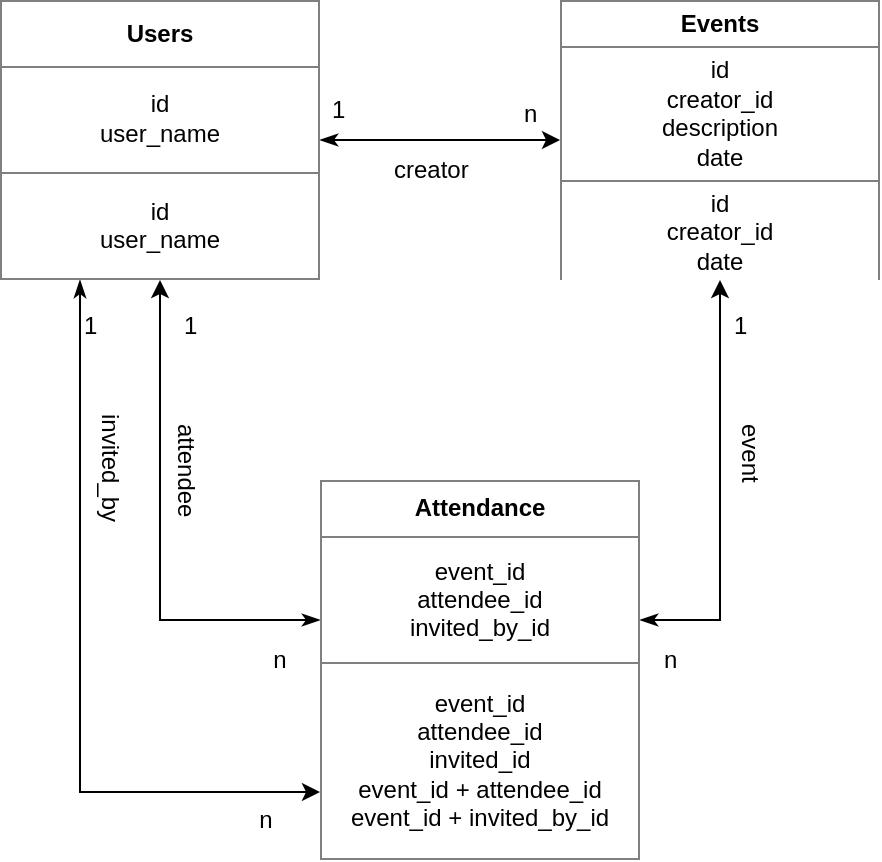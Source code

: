 <mxfile version="11.3.1" type="device" pages="1"><diagram id="Cun-CZF9ttPfszMT61Aq" name="Página-1"><mxGraphModel dx="670" dy="549" grid="1" gridSize="10" guides="1" tooltips="1" connect="1" arrows="1" fold="1" page="1" pageScale="1" pageWidth="850" pageHeight="1100" math="0" shadow="0"><root><mxCell id="0"/><mxCell id="1" parent="0"/><mxCell id="IDWBZ6AohfjcuOZ2JEZh-3" style="edgeStyle=orthogonalEdgeStyle;rounded=0;orthogonalLoop=1;jettySize=auto;html=1;entryX=0;entryY=0.5;entryDx=0;entryDy=0;startArrow=classicThin;startFill=1;" edge="1" parent="1" source="IDWBZ6AohfjcuOZ2JEZh-1" target="IDWBZ6AohfjcuOZ2JEZh-2"><mxGeometry relative="1" as="geometry"/></mxCell><mxCell id="IDWBZ6AohfjcuOZ2JEZh-15" style="edgeStyle=orthogonalEdgeStyle;rounded=0;orthogonalLoop=1;jettySize=auto;html=1;startArrow=classicThin;startFill=1;" edge="1" parent="1" source="IDWBZ6AohfjcuOZ2JEZh-1"><mxGeometry relative="1" as="geometry"><mxPoint x="200" y="436" as="targetPoint"/><Array as="points"><mxPoint x="80" y="436"/></Array></mxGeometry></mxCell><mxCell id="IDWBZ6AohfjcuOZ2JEZh-1" value="&lt;table border=&quot;1&quot; width=&quot;100%&quot; cellpadding=&quot;4&quot; style=&quot;width: 100% ; height: 100% ; border-collapse: collapse&quot;&gt;&lt;tbody&gt;&lt;tr&gt;&lt;th align=&quot;center&quot;&gt;&lt;b&gt;Users&lt;/b&gt;&lt;/th&gt;&lt;/tr&gt;&lt;tr&gt;&lt;td align=&quot;center&quot;&gt;id&lt;br&gt;user_name&lt;/td&gt;&lt;/tr&gt;&lt;tr&gt;&lt;td align=&quot;center&quot;&gt;id&lt;br&gt;user_name&lt;br&gt;&lt;/td&gt;&lt;/tr&gt;&lt;/tbody&gt;&lt;/table&gt;" style="text;html=1;strokeColor=none;fillColor=none;overflow=fill;" vertex="1" parent="1"><mxGeometry x="40" y="40" width="160" height="140" as="geometry"/></mxCell><mxCell id="IDWBZ6AohfjcuOZ2JEZh-2" value="&lt;table border=&quot;1&quot; width=&quot;100%&quot; cellpadding=&quot;4&quot; style=&quot;width: 100% ; height: 100% ; border-collapse: collapse&quot;&gt;&lt;tbody&gt;&lt;tr&gt;&lt;th align=&quot;center&quot;&gt;&lt;b&gt;Events&lt;/b&gt;&lt;/th&gt;&lt;/tr&gt;&lt;tr&gt;&lt;td align=&quot;center&quot;&gt;id&lt;br&gt;creator_id&lt;br&gt;description&lt;br&gt;date&lt;/td&gt;&lt;/tr&gt;&lt;tr&gt;&lt;td align=&quot;center&quot;&gt;id&lt;br&gt;creator_id&lt;br&gt;date&lt;/td&gt;&lt;/tr&gt;&lt;/tbody&gt;&lt;/table&gt;" style="text;html=1;strokeColor=none;fillColor=none;overflow=fill;" vertex="1" parent="1"><mxGeometry x="320" y="40" width="160" height="140" as="geometry"/></mxCell><mxCell id="IDWBZ6AohfjcuOZ2JEZh-5" style="edgeStyle=orthogonalEdgeStyle;rounded=0;orthogonalLoop=1;jettySize=auto;html=1;entryX=0.5;entryY=1;entryDx=0;entryDy=0;startArrow=classicThin;startFill=1;" edge="1" parent="1" source="IDWBZ6AohfjcuOZ2JEZh-4" target="IDWBZ6AohfjcuOZ2JEZh-2"><mxGeometry relative="1" as="geometry"><Array as="points"><mxPoint x="400" y="350"/></Array></mxGeometry></mxCell><mxCell id="IDWBZ6AohfjcuOZ2JEZh-6" style="edgeStyle=orthogonalEdgeStyle;rounded=0;orthogonalLoop=1;jettySize=auto;html=1;entryX=0.5;entryY=1;entryDx=0;entryDy=0;startArrow=classicThin;startFill=1;" edge="1" parent="1" source="IDWBZ6AohfjcuOZ2JEZh-4" target="IDWBZ6AohfjcuOZ2JEZh-1"><mxGeometry relative="1" as="geometry"><Array as="points"><mxPoint x="120" y="350"/></Array></mxGeometry></mxCell><mxCell id="IDWBZ6AohfjcuOZ2JEZh-4" value="&lt;table border=&quot;1&quot; width=&quot;100%&quot; cellpadding=&quot;4&quot; style=&quot;width: 100% ; height: 100% ; border-collapse: collapse&quot;&gt;&lt;tbody&gt;&lt;tr&gt;&lt;th align=&quot;center&quot;&gt;&lt;b&gt;Attendance&lt;/b&gt;&lt;/th&gt;&lt;/tr&gt;&lt;tr&gt;&lt;td align=&quot;center&quot;&gt;event_id&lt;br&gt;attendee_id&lt;br&gt;invited_by_id&lt;/td&gt;&lt;/tr&gt;&lt;tr&gt;&lt;td align=&quot;center&quot;&gt;event_id&lt;br&gt;attendee_id&lt;br&gt;invited_id&lt;br&gt;event_id +&amp;nbsp;attendee_id&lt;br&gt;event_id + invited_by_id&lt;br&gt;&lt;/td&gt;&lt;/tr&gt;&lt;/tbody&gt;&lt;/table&gt;" style="text;html=1;strokeColor=none;fillColor=none;overflow=fill;" vertex="1" parent="1"><mxGeometry x="200" y="280" width="160" height="190" as="geometry"/></mxCell><mxCell id="IDWBZ6AohfjcuOZ2JEZh-7" value="n" style="text;html=1;strokeColor=none;fillColor=none;align=center;verticalAlign=middle;whiteSpace=wrap;rounded=0;" vertex="1" parent="1"><mxGeometry x="160" y="360" width="40" height="20" as="geometry"/></mxCell><mxCell id="IDWBZ6AohfjcuOZ2JEZh-8" value="1" style="text;html=1;resizable=0;points=[];autosize=1;align=left;verticalAlign=top;spacingTop=-4;" vertex="1" parent="1"><mxGeometry x="130" y="193" width="20" height="20" as="geometry"/></mxCell><mxCell id="IDWBZ6AohfjcuOZ2JEZh-9" value="n" style="text;html=1;resizable=0;points=[];autosize=1;align=left;verticalAlign=top;spacingTop=-4;" vertex="1" parent="1"><mxGeometry x="370" y="360" width="20" height="20" as="geometry"/></mxCell><mxCell id="IDWBZ6AohfjcuOZ2JEZh-10" value="1&lt;br&gt;" style="text;html=1;resizable=0;points=[];autosize=1;align=left;verticalAlign=top;spacingTop=-4;" vertex="1" parent="1"><mxGeometry x="405" y="193" width="20" height="20" as="geometry"/></mxCell><mxCell id="IDWBZ6AohfjcuOZ2JEZh-11" value="1" style="text;html=1;resizable=0;points=[];autosize=1;align=left;verticalAlign=top;spacingTop=-4;" vertex="1" parent="1"><mxGeometry x="204" y="85" width="20" height="20" as="geometry"/></mxCell><mxCell id="IDWBZ6AohfjcuOZ2JEZh-12" value="n" style="text;html=1;resizable=0;points=[];autosize=1;align=left;verticalAlign=top;spacingTop=-4;" vertex="1" parent="1"><mxGeometry x="300" y="87" width="20" height="20" as="geometry"/></mxCell><mxCell id="IDWBZ6AohfjcuOZ2JEZh-13" value="creator" style="text;html=1;resizable=0;points=[];autosize=1;align=left;verticalAlign=top;spacingTop=-4;" vertex="1" parent="1"><mxGeometry x="235" y="115" width="50" height="20" as="geometry"/></mxCell><mxCell id="IDWBZ6AohfjcuOZ2JEZh-14" value="attendee" style="text;html=1;resizable=0;points=[];autosize=1;align=left;verticalAlign=top;spacingTop=-4;rotation=90;" vertex="1" parent="1"><mxGeometry x="103" y="270" width="60" height="20" as="geometry"/></mxCell><mxCell id="IDWBZ6AohfjcuOZ2JEZh-16" value="invited_by" style="text;html=1;resizable=0;points=[];autosize=1;align=left;verticalAlign=top;spacingTop=-4;rotation=90;" vertex="1" parent="1"><mxGeometry x="60" y="270" width="70" height="20" as="geometry"/></mxCell><mxCell id="IDWBZ6AohfjcuOZ2JEZh-17" value="n" style="text;html=1;strokeColor=none;fillColor=none;align=center;verticalAlign=middle;whiteSpace=wrap;rounded=0;" vertex="1" parent="1"><mxGeometry x="153" y="440" width="40" height="20" as="geometry"/></mxCell><mxCell id="IDWBZ6AohfjcuOZ2JEZh-20" value="1" style="text;html=1;resizable=0;points=[];autosize=1;align=left;verticalAlign=top;spacingTop=-4;" vertex="1" parent="1"><mxGeometry x="80" y="193" width="20" height="20" as="geometry"/></mxCell><mxCell id="IDWBZ6AohfjcuOZ2JEZh-21" value="event" style="text;html=1;resizable=0;points=[];autosize=1;align=left;verticalAlign=top;spacingTop=-4;rotation=90;" vertex="1" parent="1"><mxGeometry x="395" y="260" width="40" height="20" as="geometry"/></mxCell></root></mxGraphModel></diagram></mxfile>